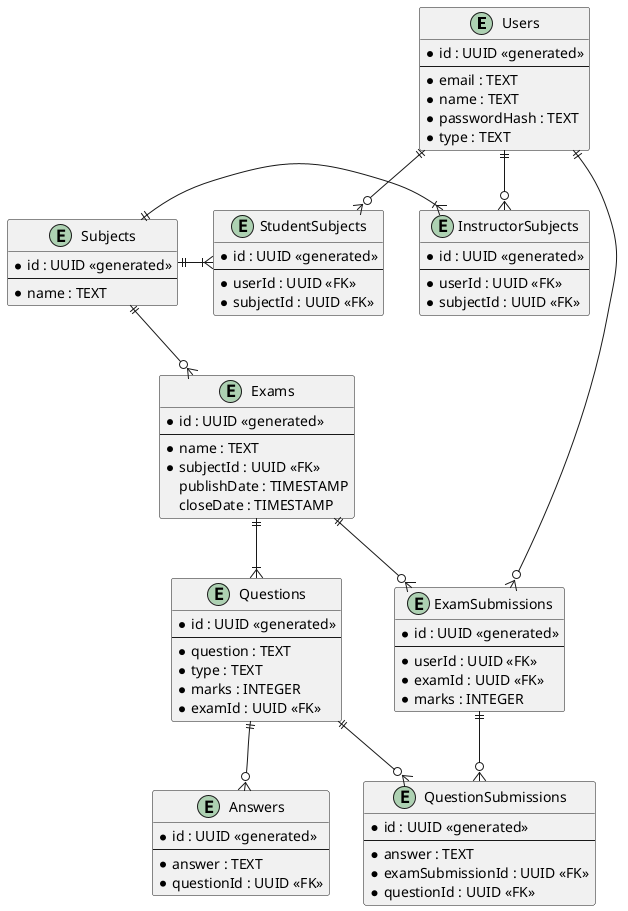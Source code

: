 @startuml ER Diagram

entity Users {
    * id : UUID <<generated>>
    --
    * email : TEXT
    * name : TEXT
    * passwordHash : TEXT
    * type : TEXT
}

entity Subjects {
    * id : UUID <<generated>>
    --
    * name : TEXT
}

entity Exams {
    * id : UUID <<generated>>
    --
    * name : TEXT
    * subjectId : UUID <<FK>>
    publishDate : TIMESTAMP
    closeDate : TIMESTAMP
}

entity Questions {
    * id : UUID <<generated>>
    --
    * question : TEXT
    * type : TEXT
    * marks : INTEGER
    * examId : UUID <<FK>>
}

entity Answers {
    * id : UUID <<generated>>
    --
    * answer : TEXT
    * questionId : UUID <<FK>>
}

entity ExamSubmissions {
    * id : UUID <<generated>>
    --
    * userId : UUID <<FK>>
    * examId : UUID <<FK>>
    * marks : INTEGER
}

entity QuestionSubmissions {
    * id : UUID <<generated>>
    --
    * answer : TEXT
    * examSubmissionId : UUID <<FK>>
    * questionId : UUID <<FK>>
}

entity InstructorSubjects {
    * id : UUID <<generated>>
    --
    * userId : UUID <<FK>>
    * subjectId : UUID <<FK>>
}

entity StudentSubjects {
    * id : UUID <<generated>>
    --
    * userId : UUID <<FK>>
    * subjectId : UUID <<FK>>
}

Subjects ||--o{ Exams
Exams ||--|{ Questions
Users ||--o{ ExamSubmissions
Exams ||--o{ ExamSubmissions
ExamSubmissions ||--o{ QuestionSubmissions
Questions ||--o{ QuestionSubmissions
Questions ||--o{ Answers

Users ||--o{ InstructorSubjects
Users ||--o{ StudentSubjects

Subjects ||-|{ InstructorSubjects
Subjects ||-|{ StudentSubjects

@enduml
